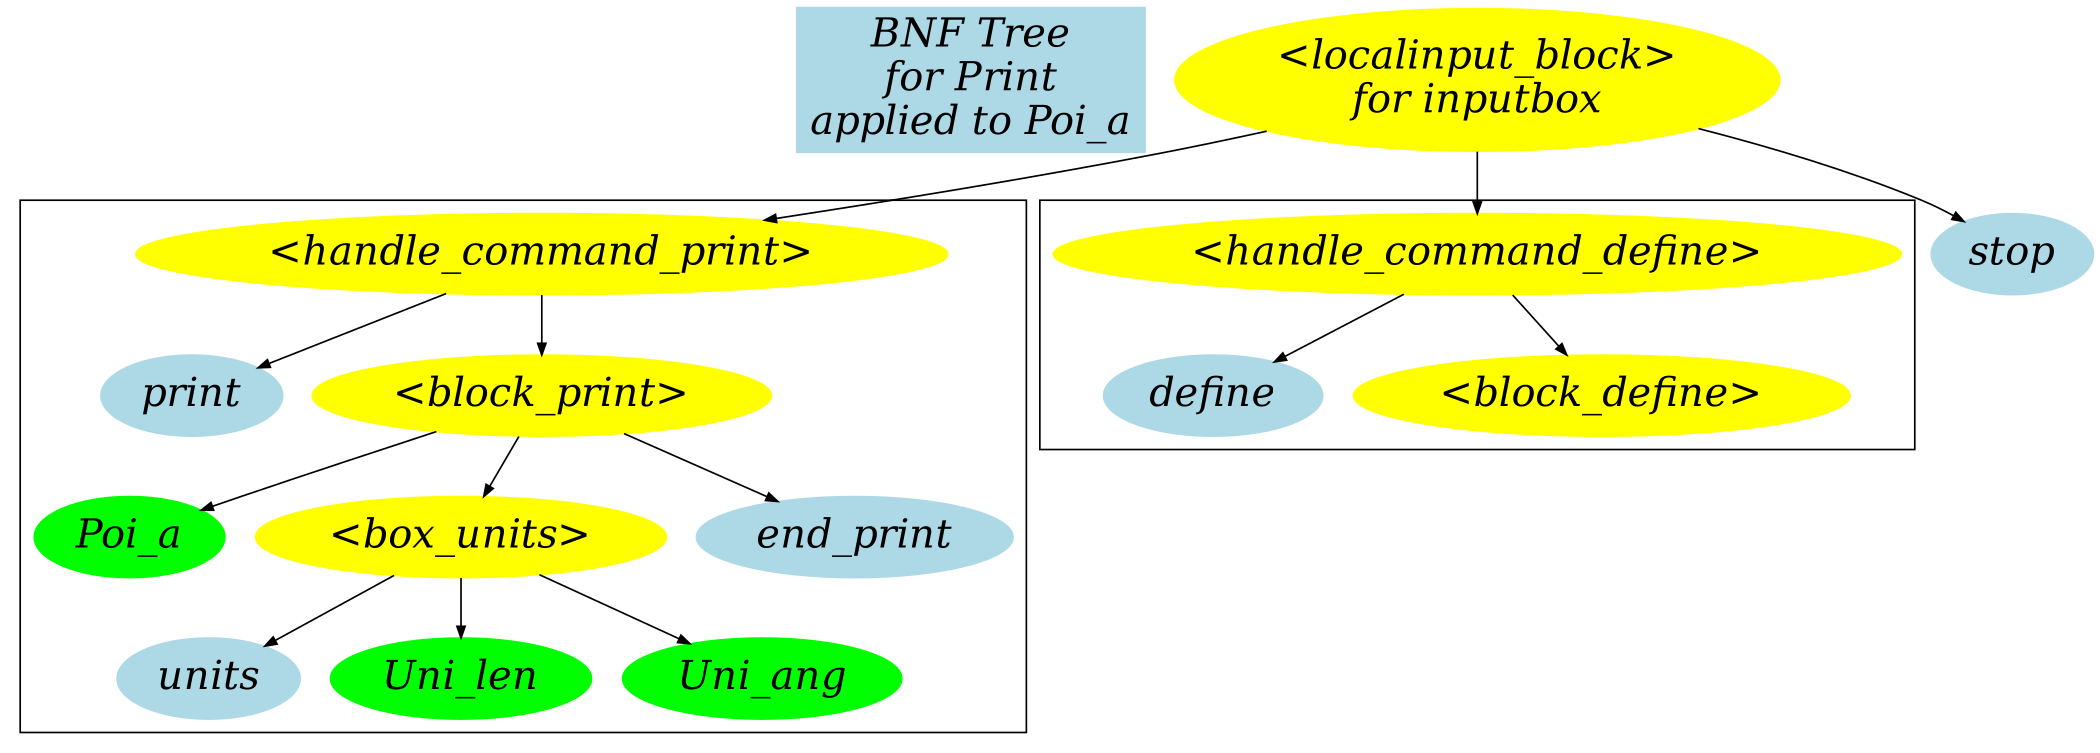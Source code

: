 digraph dgn {
    size="14,14";


    edge [fontname = "Bitstream Vera Sans" fontsize = 12 arrowsize="0.7" dir = down];

    node [color=yellow, style=filled, fontsize=24, fontname="Palatino-Italic", fontcolor=black];

    Title [label = "BNF Tree\nfor Print\napplied to Poi_a\n" fontsize=24, shape="record", color=lightblue, style=filled];


    "<handle_command_print>";

    "print" [color=lightblue];
    "<block_print>";

    "<localinput_block>\nfor inputbox" -> {"<handle_command_define>" "<handle_command_print>" "stop"};

subgraph cluster_0 {
  "define" [color=lightblue];
  "<handle_command_define>"       -> {"define" "<block_define>"};
}

subgraph cluster_1 {
  "Poi_a" [color=green] ;

  "<box_units>";    
  "units" [color=lightblue];

  "Uni_len" [color=green] ;
  "Uni_ang" [color=green] ;
  "end_print" [color=lightblue];


  "<handle_command_print>"      -> {"print" "<block_print>"};
  "<block_print>"               -> { "Poi_a" "<box_units>" "end_print"};  
  "<box_units>"                 -> {"units" "Uni_len" "Uni_ang"}; 
}
    "stop" [color=lightblue];
}

